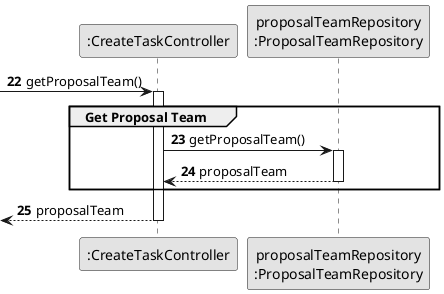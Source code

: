 @startuml
skinparam monochrome true
skinparam packageStyle rectangle
skinparam shadowing false

participant ":CreateTaskController" as CTRL
participant "proposalTeamRepository\n:ProposalTeamRepository" as ProposalTeamRepository

autonumber 22

-> CTRL : getProposalTeam()
activate CTRL

group Get Proposal Team
        CTRL -> ProposalTeamRepository : getProposalTeam()
    activate ProposalTeamRepository

    ProposalTeamRepository --> CTRL : proposalTeam
    deactivate ProposalTeamRepository

end

<-- CTRL : proposalTeam
deactivate CTRL

@enduml